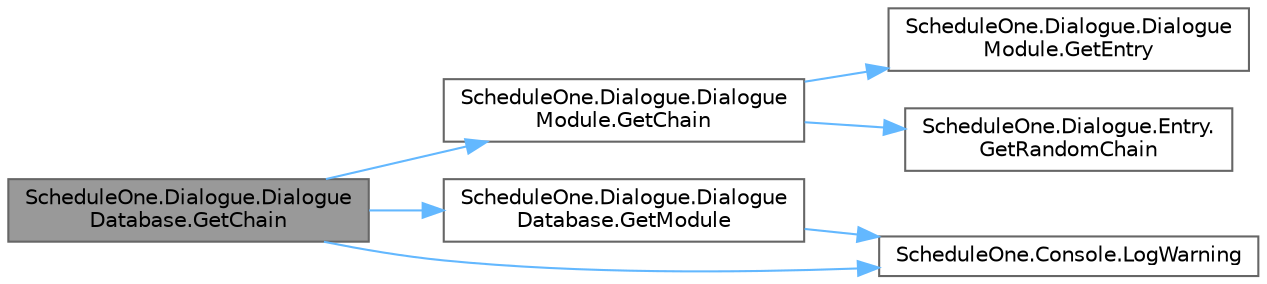 digraph "ScheduleOne.Dialogue.DialogueDatabase.GetChain"
{
 // LATEX_PDF_SIZE
  bgcolor="transparent";
  edge [fontname=Helvetica,fontsize=10,labelfontname=Helvetica,labelfontsize=10];
  node [fontname=Helvetica,fontsize=10,shape=box,height=0.2,width=0.4];
  rankdir="LR";
  Node1 [id="Node000001",label="ScheduleOne.Dialogue.Dialogue\lDatabase.GetChain",height=0.2,width=0.4,color="gray40", fillcolor="grey60", style="filled", fontcolor="black",tooltip=" "];
  Node1 -> Node2 [id="edge1_Node000001_Node000002",color="steelblue1",style="solid",tooltip=" "];
  Node2 [id="Node000002",label="ScheduleOne.Dialogue.Dialogue\lModule.GetChain",height=0.2,width=0.4,color="grey40", fillcolor="white", style="filled",URL="$class_schedule_one_1_1_dialogue_1_1_dialogue_module.html#af24557c0c91405f85988ca00b2ef000c",tooltip=" "];
  Node2 -> Node3 [id="edge2_Node000002_Node000003",color="steelblue1",style="solid",tooltip=" "];
  Node3 [id="Node000003",label="ScheduleOne.Dialogue.Dialogue\lModule.GetEntry",height=0.2,width=0.4,color="grey40", fillcolor="white", style="filled",URL="$class_schedule_one_1_1_dialogue_1_1_dialogue_module.html#a195000c6633741294ebb2f2d78134410",tooltip=" "];
  Node2 -> Node4 [id="edge3_Node000002_Node000004",color="steelblue1",style="solid",tooltip=" "];
  Node4 [id="Node000004",label="ScheduleOne.Dialogue.Entry.\lGetRandomChain",height=0.2,width=0.4,color="grey40", fillcolor="white", style="filled",URL="$struct_schedule_one_1_1_dialogue_1_1_entry.html#adf7be6f29613732f7739bf9b6669443c",tooltip=" "];
  Node1 -> Node5 [id="edge4_Node000001_Node000005",color="steelblue1",style="solid",tooltip=" "];
  Node5 [id="Node000005",label="ScheduleOne.Dialogue.Dialogue\lDatabase.GetModule",height=0.2,width=0.4,color="grey40", fillcolor="white", style="filled",URL="$class_schedule_one_1_1_dialogue_1_1_dialogue_database.html#a997d3650515233ef9defa8defba921f0",tooltip=" "];
  Node5 -> Node6 [id="edge5_Node000005_Node000006",color="steelblue1",style="solid",tooltip=" "];
  Node6 [id="Node000006",label="ScheduleOne.Console.LogWarning",height=0.2,width=0.4,color="grey40", fillcolor="white", style="filled",URL="$class_schedule_one_1_1_console.html#a4af4a471d16b1029b44a8121bf41d45c",tooltip=" "];
  Node1 -> Node6 [id="edge6_Node000001_Node000006",color="steelblue1",style="solid",tooltip=" "];
}

